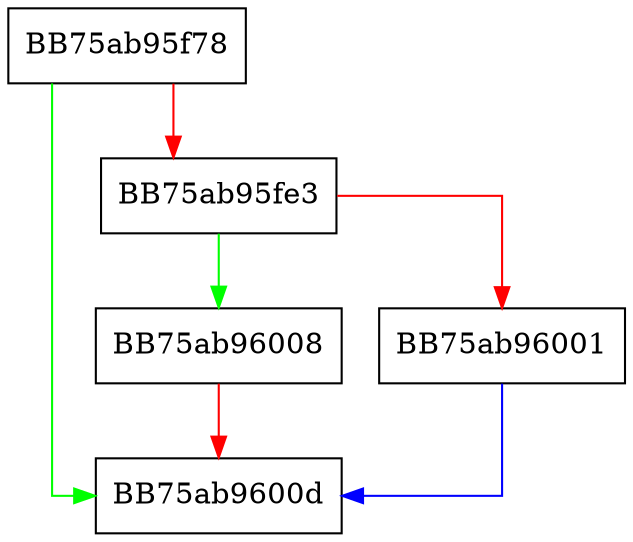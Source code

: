 digraph GetInternalAttrString {
  node [shape="box"];
  graph [splines=ortho];
  BB75ab95f78 -> BB75ab9600d [color="green"];
  BB75ab95f78 -> BB75ab95fe3 [color="red"];
  BB75ab95fe3 -> BB75ab96008 [color="green"];
  BB75ab95fe3 -> BB75ab96001 [color="red"];
  BB75ab96001 -> BB75ab9600d [color="blue"];
  BB75ab96008 -> BB75ab9600d [color="red"];
}